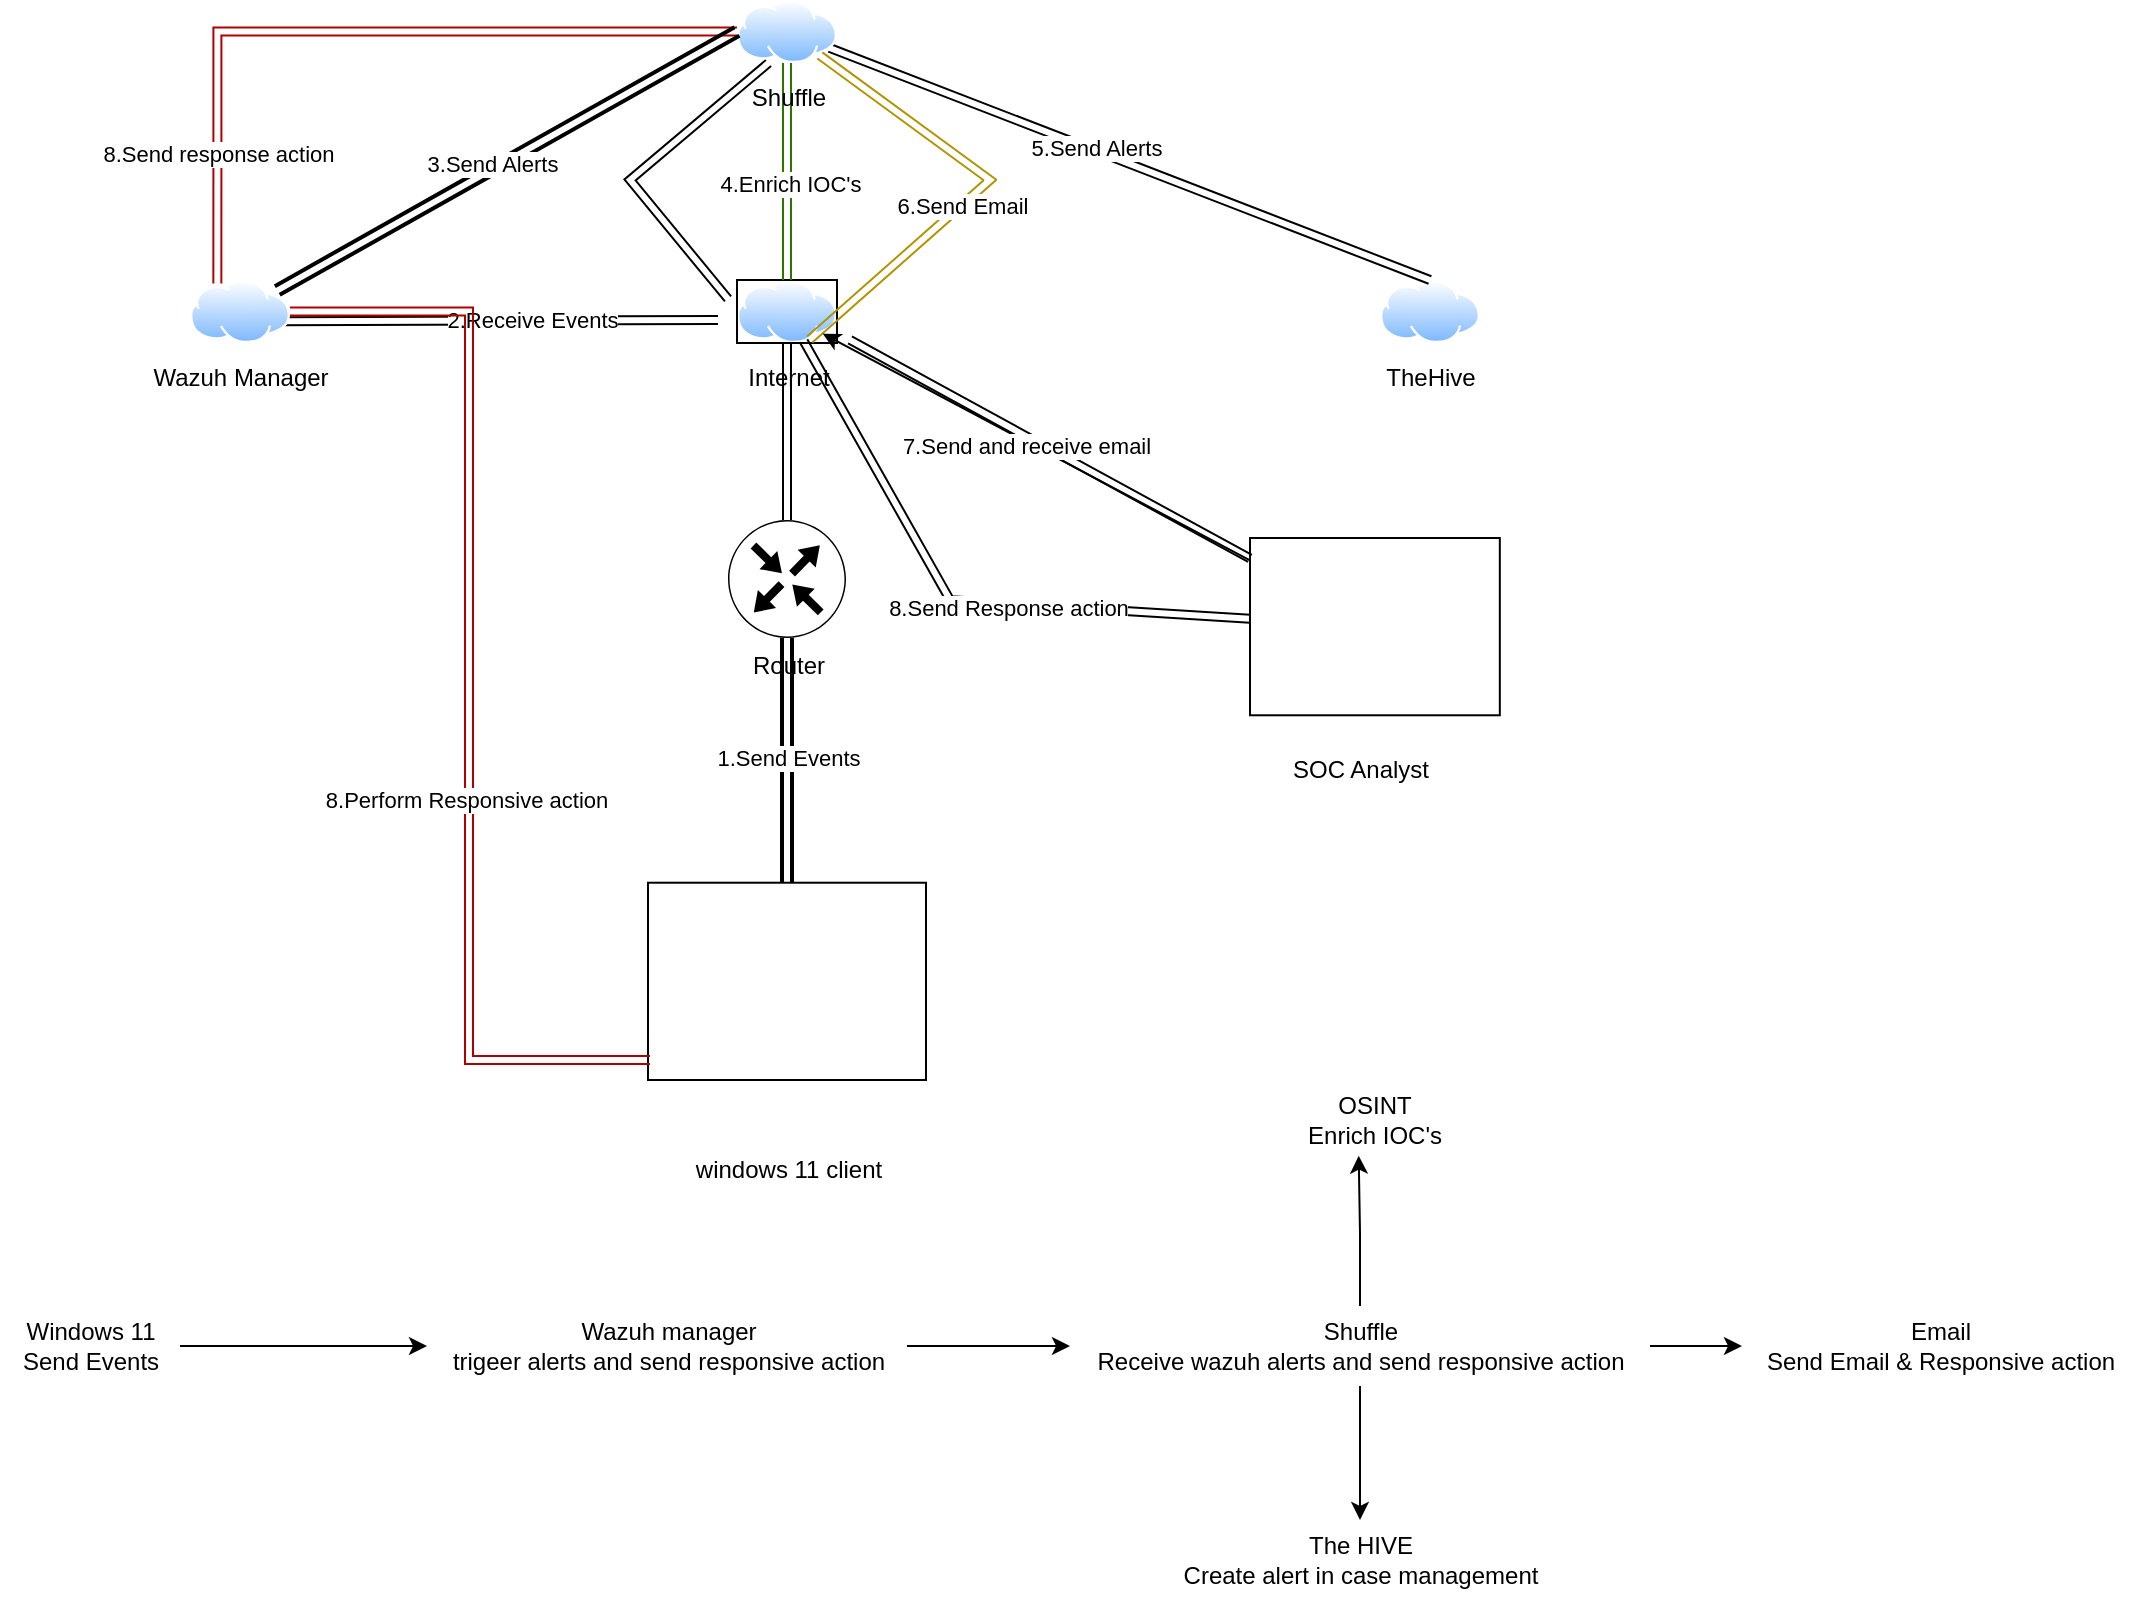 <mxfile version="27.1.1">
  <diagram name="Page-1" id="9eLnRsc8C74Q9sBSGzpj">
    <mxGraphModel dx="1209" dy="665" grid="1" gridSize="10" guides="1" tooltips="1" connect="1" arrows="1" fold="1" page="1" pageScale="1" pageWidth="1169" pageHeight="827" math="0" shadow="0">
      <root>
        <mxCell id="0" />
        <mxCell id="1" parent="0" />
        <mxCell id="wDvxIZa7NzoMvecemhAj-10" style="edgeStyle=orthogonalEdgeStyle;rounded=0;orthogonalLoop=1;jettySize=auto;html=1;strokeWidth=2;shape=link;" edge="1" parent="1" source="wDvxIZa7NzoMvecemhAj-1" target="wDvxIZa7NzoMvecemhAj-2">
          <mxGeometry relative="1" as="geometry" />
        </mxCell>
        <mxCell id="wDvxIZa7NzoMvecemhAj-14" value="1.Send Events" style="edgeLabel;html=1;align=center;verticalAlign=middle;resizable=0;points=[];" vertex="1" connectable="0" parent="wDvxIZa7NzoMvecemhAj-10">
          <mxGeometry x="0.018" relative="1" as="geometry">
            <mxPoint as="offset" />
          </mxGeometry>
        </mxCell>
        <mxCell id="wDvxIZa7NzoMvecemhAj-1" value="" style="shape=mxgraph.networks2.icon;aspect=fixed;network2IconShadow=1;network2bgFillColor=none;network2Icon=mxgraph.networks2.pc;network2IconYOffset=-0.059;network2IconW=1.0;network2IconH=0.71;labelBackgroundColor=none;" vertex="1" parent="1">
          <mxGeometry x="349" y="451.36" width="139" height="98.64" as="geometry" />
        </mxCell>
        <mxCell id="wDvxIZa7NzoMvecemhAj-2" value="Router" style="sketch=0;points=[[0.5,0,0],[1,0.5,0],[0.5,1,0],[0,0.5,0],[0.145,0.145,0],[0.856,0.145,0],[0.855,0.856,0],[0.145,0.855,0]];verticalLabelPosition=bottom;html=1;verticalAlign=top;aspect=fixed;align=center;pointerEvents=1;shape=mxgraph.cisco19.rect;prIcon=router;labelBackgroundColor=none;" vertex="1" parent="1">
          <mxGeometry x="389" y="270" width="59" height="59" as="geometry" />
        </mxCell>
        <mxCell id="wDvxIZa7NzoMvecemhAj-3" value="windows 11 client" style="text;html=1;align=center;verticalAlign=middle;resizable=0;points=[];autosize=1;strokeColor=none;fillColor=none;labelBackgroundColor=none;" vertex="1" parent="1">
          <mxGeometry x="358.5" y="580" width="120" height="30" as="geometry" />
        </mxCell>
        <mxCell id="wDvxIZa7NzoMvecemhAj-31" style="edgeStyle=orthogonalEdgeStyle;rounded=0;orthogonalLoop=1;jettySize=auto;html=1;entryX=0.5;entryY=0;entryDx=0;entryDy=0;entryPerimeter=0;shape=link;" edge="1" parent="1" source="wDvxIZa7NzoMvecemhAj-4" target="wDvxIZa7NzoMvecemhAj-2">
          <mxGeometry relative="1" as="geometry">
            <mxPoint x="418.5" y="230" as="targetPoint" />
          </mxGeometry>
        </mxCell>
        <mxCell id="wDvxIZa7NzoMvecemhAj-4" value="Internet" style="image;aspect=fixed;perimeter=ellipsePerimeter;html=1;align=center;shadow=0;dashed=0;spacingTop=3;image=img/lib/active_directory/internet_cloud.svg;labelBackgroundColor=none;imageBorder=default;" vertex="1" parent="1">
          <mxGeometry x="393.5" y="150" width="50" height="31.5" as="geometry" />
        </mxCell>
        <mxCell id="wDvxIZa7NzoMvecemhAj-5" value="TheHive" style="image;aspect=fixed;perimeter=ellipsePerimeter;html=1;align=center;shadow=0;dashed=0;spacingTop=3;image=img/lib/active_directory/internet_cloud.svg;labelBackgroundColor=none;" vertex="1" parent="1">
          <mxGeometry x="715" y="150" width="50" height="31.5" as="geometry" />
        </mxCell>
        <mxCell id="wDvxIZa7NzoMvecemhAj-20" style="edgeStyle=orthogonalEdgeStyle;rounded=0;orthogonalLoop=1;jettySize=auto;html=1;shape=link;fillColor=#60a917;strokeColor=#2D7600;" edge="1" parent="1" source="wDvxIZa7NzoMvecemhAj-6" target="wDvxIZa7NzoMvecemhAj-4">
          <mxGeometry relative="1" as="geometry" />
        </mxCell>
        <mxCell id="wDvxIZa7NzoMvecemhAj-24" value="4.Enrich IOC&#39;s" style="edgeLabel;html=1;align=center;verticalAlign=middle;resizable=0;points=[];" vertex="1" connectable="0" parent="wDvxIZa7NzoMvecemhAj-20">
          <mxGeometry x="0.113" y="1" relative="1" as="geometry">
            <mxPoint as="offset" />
          </mxGeometry>
        </mxCell>
        <mxCell id="wDvxIZa7NzoMvecemhAj-22" style="rounded=0;orthogonalLoop=1;jettySize=auto;html=1;entryX=0.5;entryY=0;entryDx=0;entryDy=0;shape=link;" edge="1" parent="1" source="wDvxIZa7NzoMvecemhAj-6" target="wDvxIZa7NzoMvecemhAj-5">
          <mxGeometry relative="1" as="geometry" />
        </mxCell>
        <mxCell id="wDvxIZa7NzoMvecemhAj-23" value="5.Send Alerts" style="edgeLabel;html=1;align=center;verticalAlign=middle;resizable=0;points=[];" vertex="1" connectable="0" parent="wDvxIZa7NzoMvecemhAj-22">
          <mxGeometry x="-0.116" y="2" relative="1" as="geometry">
            <mxPoint as="offset" />
          </mxGeometry>
        </mxCell>
        <mxCell id="wDvxIZa7NzoMvecemhAj-25" style="rounded=0;orthogonalLoop=1;jettySize=auto;html=1;entryX=0.75;entryY=1;entryDx=0;entryDy=0;shape=link;fillColor=#e3c800;strokeColor=#B09500;" edge="1" parent="1" source="wDvxIZa7NzoMvecemhAj-6" target="wDvxIZa7NzoMvecemhAj-4">
          <mxGeometry relative="1" as="geometry">
            <mxPoint x="450" y="160" as="targetPoint" />
            <Array as="points">
              <mxPoint x="520" y="100" />
            </Array>
          </mxGeometry>
        </mxCell>
        <mxCell id="wDvxIZa7NzoMvecemhAj-26" value="6.Send Email" style="edgeLabel;html=1;align=center;verticalAlign=middle;resizable=0;points=[];" vertex="1" connectable="0" parent="wDvxIZa7NzoMvecemhAj-25">
          <mxGeometry x="0.103" relative="1" as="geometry">
            <mxPoint as="offset" />
          </mxGeometry>
        </mxCell>
        <mxCell id="wDvxIZa7NzoMvecemhAj-39" style="rounded=0;orthogonalLoop=1;jettySize=auto;html=1;entryX=0;entryY=0.25;entryDx=0;entryDy=0;shape=link;" edge="1" parent="1">
          <mxGeometry relative="1" as="geometry">
            <mxPoint x="409.259" y="41.495" as="sourcePoint" />
            <mxPoint x="389.005" y="159.433" as="targetPoint" />
            <Array as="points">
              <mxPoint x="340" y="100" />
            </Array>
          </mxGeometry>
        </mxCell>
        <mxCell id="wDvxIZa7NzoMvecemhAj-40" style="edgeStyle=orthogonalEdgeStyle;rounded=0;orthogonalLoop=1;jettySize=auto;html=1;entryX=0.25;entryY=0;entryDx=0;entryDy=0;shape=link;fillColor=#e51400;strokeColor=#B20000;" edge="1" parent="1" source="wDvxIZa7NzoMvecemhAj-6" target="wDvxIZa7NzoMvecemhAj-7">
          <mxGeometry relative="1" as="geometry" />
        </mxCell>
        <mxCell id="wDvxIZa7NzoMvecemhAj-41" value="8.Send response action" style="edgeLabel;html=1;align=center;verticalAlign=middle;resizable=0;points=[];" vertex="1" connectable="0" parent="wDvxIZa7NzoMvecemhAj-40">
          <mxGeometry x="0.663" relative="1" as="geometry">
            <mxPoint as="offset" />
          </mxGeometry>
        </mxCell>
        <mxCell id="wDvxIZa7NzoMvecemhAj-6" value="Shuffle" style="image;aspect=fixed;perimeter=ellipsePerimeter;html=1;align=center;shadow=0;dashed=0;spacingTop=3;image=img/lib/active_directory/internet_cloud.svg;labelBackgroundColor=none;" vertex="1" parent="1">
          <mxGeometry x="393.5" y="10" width="50" height="31.5" as="geometry" />
        </mxCell>
        <mxCell id="wDvxIZa7NzoMvecemhAj-12" style="rounded=0;orthogonalLoop=1;jettySize=auto;html=1;shape=link;" edge="1" parent="1">
          <mxGeometry relative="1" as="geometry">
            <mxPoint x="384" y="170" as="targetPoint" />
            <mxPoint x="163.5" y="170.58" as="sourcePoint" />
          </mxGeometry>
        </mxCell>
        <mxCell id="wDvxIZa7NzoMvecemhAj-13" value="2.Receive Events" style="edgeLabel;html=1;align=center;verticalAlign=middle;resizable=0;points=[];" vertex="1" connectable="0" parent="wDvxIZa7NzoMvecemhAj-12">
          <mxGeometry x="0.28" y="2" relative="1" as="geometry">
            <mxPoint x="-14" y="2" as="offset" />
          </mxGeometry>
        </mxCell>
        <mxCell id="wDvxIZa7NzoMvecemhAj-18" style="rounded=0;orthogonalLoop=1;jettySize=auto;html=1;entryX=0;entryY=0.5;entryDx=0;entryDy=0;shape=link;strokeWidth=2;" edge="1" parent="1" source="wDvxIZa7NzoMvecemhAj-7" target="wDvxIZa7NzoMvecemhAj-6">
          <mxGeometry relative="1" as="geometry" />
        </mxCell>
        <mxCell id="wDvxIZa7NzoMvecemhAj-19" value="3.Send Alerts" style="edgeLabel;html=1;align=center;verticalAlign=middle;resizable=0;points=[];" vertex="1" connectable="0" parent="wDvxIZa7NzoMvecemhAj-18">
          <mxGeometry x="-0.056" y="3" relative="1" as="geometry">
            <mxPoint as="offset" />
          </mxGeometry>
        </mxCell>
        <mxCell id="wDvxIZa7NzoMvecemhAj-7" value="Wazuh Manager" style="image;aspect=fixed;perimeter=ellipsePerimeter;html=1;align=center;shadow=0;dashed=0;spacingTop=3;image=img/lib/active_directory/internet_cloud.svg;labelBackgroundColor=none;" vertex="1" parent="1">
          <mxGeometry x="120" y="150" width="50" height="31.5" as="geometry" />
        </mxCell>
        <mxCell id="wDvxIZa7NzoMvecemhAj-38" style="rounded=0;orthogonalLoop=1;jettySize=auto;html=1;entryX=1;entryY=1;entryDx=0;entryDy=0;" edge="1" parent="1" source="wDvxIZa7NzoMvecemhAj-8" target="wDvxIZa7NzoMvecemhAj-4">
          <mxGeometry relative="1" as="geometry" />
        </mxCell>
        <mxCell id="wDvxIZa7NzoMvecemhAj-42" style="rounded=0;orthogonalLoop=1;jettySize=auto;html=1;shape=link;" edge="1" parent="1" source="wDvxIZa7NzoMvecemhAj-8" target="wDvxIZa7NzoMvecemhAj-4">
          <mxGeometry relative="1" as="geometry">
            <Array as="points">
              <mxPoint x="500" y="310" />
            </Array>
          </mxGeometry>
        </mxCell>
        <mxCell id="wDvxIZa7NzoMvecemhAj-43" value="8.Send Response action" style="edgeLabel;html=1;align=center;verticalAlign=middle;resizable=0;points=[];" vertex="1" connectable="0" parent="wDvxIZa7NzoMvecemhAj-42">
          <mxGeometry x="-0.186" y="2" relative="1" as="geometry">
            <mxPoint as="offset" />
          </mxGeometry>
        </mxCell>
        <mxCell id="wDvxIZa7NzoMvecemhAj-8" value="" style="shape=mxgraph.networks2.icon;aspect=fixed;network2IconShadow=1;network2bgFillColor=none;network2Icon=mxgraph.networks2.pc;network2IconYOffset=-0.059;network2IconW=1.0;network2IconH=0.71;labelBackgroundColor=none;" vertex="1" parent="1">
          <mxGeometry x="650" y="279" width="124.91" height="88.64" as="geometry" />
        </mxCell>
        <mxCell id="wDvxIZa7NzoMvecemhAj-9" value="SOC Analyst" style="text;html=1;align=center;verticalAlign=middle;resizable=0;points=[];autosize=1;strokeColor=none;fillColor=none;" vertex="1" parent="1">
          <mxGeometry x="660" y="380" width="90" height="30" as="geometry" />
        </mxCell>
        <mxCell id="wDvxIZa7NzoMvecemhAj-29" style="rounded=0;orthogonalLoop=1;jettySize=auto;html=1;entryX=1.13;entryY=0.952;entryDx=0;entryDy=0;entryPerimeter=0;shape=link;" edge="1" parent="1" source="wDvxIZa7NzoMvecemhAj-8" target="wDvxIZa7NzoMvecemhAj-4">
          <mxGeometry relative="1" as="geometry" />
        </mxCell>
        <mxCell id="wDvxIZa7NzoMvecemhAj-30" value="7.Send and receive email" style="edgeLabel;html=1;align=center;verticalAlign=middle;resizable=0;points=[];" vertex="1" connectable="0" parent="wDvxIZa7NzoMvecemhAj-29">
          <mxGeometry x="0.103" y="4" relative="1" as="geometry">
            <mxPoint as="offset" />
          </mxGeometry>
        </mxCell>
        <mxCell id="wDvxIZa7NzoMvecemhAj-46" style="edgeStyle=orthogonalEdgeStyle;rounded=0;orthogonalLoop=1;jettySize=auto;html=1;entryX=0.007;entryY=0.899;entryDx=0;entryDy=0;entryPerimeter=0;shape=link;fillColor=#e51400;strokeColor=#B20000;" edge="1" parent="1" source="wDvxIZa7NzoMvecemhAj-7" target="wDvxIZa7NzoMvecemhAj-1">
          <mxGeometry relative="1" as="geometry" />
        </mxCell>
        <mxCell id="wDvxIZa7NzoMvecemhAj-47" value="8.&lt;span style=&quot;color: light-dark(rgb(0, 0, 0), rgb(255, 255, 255));&quot;&gt;Perform Responsive action&lt;/span&gt;" style="edgeLabel;html=1;align=center;verticalAlign=middle;resizable=0;points=[];" vertex="1" connectable="0" parent="wDvxIZa7NzoMvecemhAj-46">
          <mxGeometry x="0.204" y="-2" relative="1" as="geometry">
            <mxPoint as="offset" />
          </mxGeometry>
        </mxCell>
        <mxCell id="wDvxIZa7NzoMvecemhAj-52" style="edgeStyle=orthogonalEdgeStyle;rounded=0;orthogonalLoop=1;jettySize=auto;html=1;" edge="1" parent="1" source="wDvxIZa7NzoMvecemhAj-49" target="wDvxIZa7NzoMvecemhAj-50">
          <mxGeometry relative="1" as="geometry" />
        </mxCell>
        <mxCell id="wDvxIZa7NzoMvecemhAj-49" value="Windows 11&lt;div&gt;Send Events&lt;/div&gt;" style="text;html=1;align=center;verticalAlign=middle;resizable=0;points=[];autosize=1;strokeColor=none;fillColor=none;" vertex="1" parent="1">
          <mxGeometry x="25" y="663" width="90" height="40" as="geometry" />
        </mxCell>
        <mxCell id="wDvxIZa7NzoMvecemhAj-53" style="edgeStyle=orthogonalEdgeStyle;rounded=0;orthogonalLoop=1;jettySize=auto;html=1;" edge="1" parent="1" source="wDvxIZa7NzoMvecemhAj-50" target="wDvxIZa7NzoMvecemhAj-51">
          <mxGeometry relative="1" as="geometry" />
        </mxCell>
        <mxCell id="wDvxIZa7NzoMvecemhAj-50" value="Wazuh manager&lt;div&gt;trigeer alerts and send responsive action&lt;/div&gt;" style="text;html=1;align=center;verticalAlign=middle;resizable=0;points=[];autosize=1;strokeColor=none;fillColor=none;" vertex="1" parent="1">
          <mxGeometry x="238.5" y="663" width="240" height="40" as="geometry" />
        </mxCell>
        <mxCell id="wDvxIZa7NzoMvecemhAj-57" style="edgeStyle=orthogonalEdgeStyle;rounded=0;orthogonalLoop=1;jettySize=auto;html=1;" edge="1" parent="1" source="wDvxIZa7NzoMvecemhAj-51" target="wDvxIZa7NzoMvecemhAj-56">
          <mxGeometry relative="1" as="geometry" />
        </mxCell>
        <mxCell id="wDvxIZa7NzoMvecemhAj-51" value="Shuffle&lt;div&gt;Receive wazuh alerts and send responsive action&lt;/div&gt;" style="text;html=1;align=center;verticalAlign=middle;resizable=0;points=[];autosize=1;strokeColor=none;fillColor=none;" vertex="1" parent="1">
          <mxGeometry x="560" y="663" width="290" height="40" as="geometry" />
        </mxCell>
        <mxCell id="wDvxIZa7NzoMvecemhAj-54" value="OSINT&lt;div&gt;Enrich IOC&#39;s&lt;/div&gt;" style="text;html=1;align=center;verticalAlign=middle;resizable=0;points=[];autosize=1;strokeColor=none;fillColor=none;" vertex="1" parent="1">
          <mxGeometry x="667.45" y="550" width="90" height="40" as="geometry" />
        </mxCell>
        <mxCell id="wDvxIZa7NzoMvecemhAj-55" style="edgeStyle=orthogonalEdgeStyle;rounded=0;orthogonalLoop=1;jettySize=auto;html=1;entryX=0.41;entryY=0.946;entryDx=0;entryDy=0;entryPerimeter=0;" edge="1" parent="1" source="wDvxIZa7NzoMvecemhAj-51" target="wDvxIZa7NzoMvecemhAj-54">
          <mxGeometry relative="1" as="geometry" />
        </mxCell>
        <mxCell id="wDvxIZa7NzoMvecemhAj-56" value="The HIVE&lt;div&gt;Create alert in case management&lt;/div&gt;" style="text;html=1;align=center;verticalAlign=middle;resizable=0;points=[];autosize=1;strokeColor=none;fillColor=none;" vertex="1" parent="1">
          <mxGeometry x="605" y="770" width="200" height="40" as="geometry" />
        </mxCell>
        <mxCell id="wDvxIZa7NzoMvecemhAj-58" value="Email&lt;br&gt;Send Email &amp;amp; Responsive action" style="text;html=1;align=center;verticalAlign=middle;resizable=0;points=[];autosize=1;strokeColor=none;fillColor=none;" vertex="1" parent="1">
          <mxGeometry x="895" y="663" width="200" height="40" as="geometry" />
        </mxCell>
        <mxCell id="wDvxIZa7NzoMvecemhAj-59" style="edgeStyle=orthogonalEdgeStyle;rounded=0;orthogonalLoop=1;jettySize=auto;html=1;" edge="1" parent="1" source="wDvxIZa7NzoMvecemhAj-51">
          <mxGeometry relative="1" as="geometry">
            <mxPoint x="896" y="683" as="targetPoint" />
          </mxGeometry>
        </mxCell>
      </root>
    </mxGraphModel>
  </diagram>
</mxfile>
